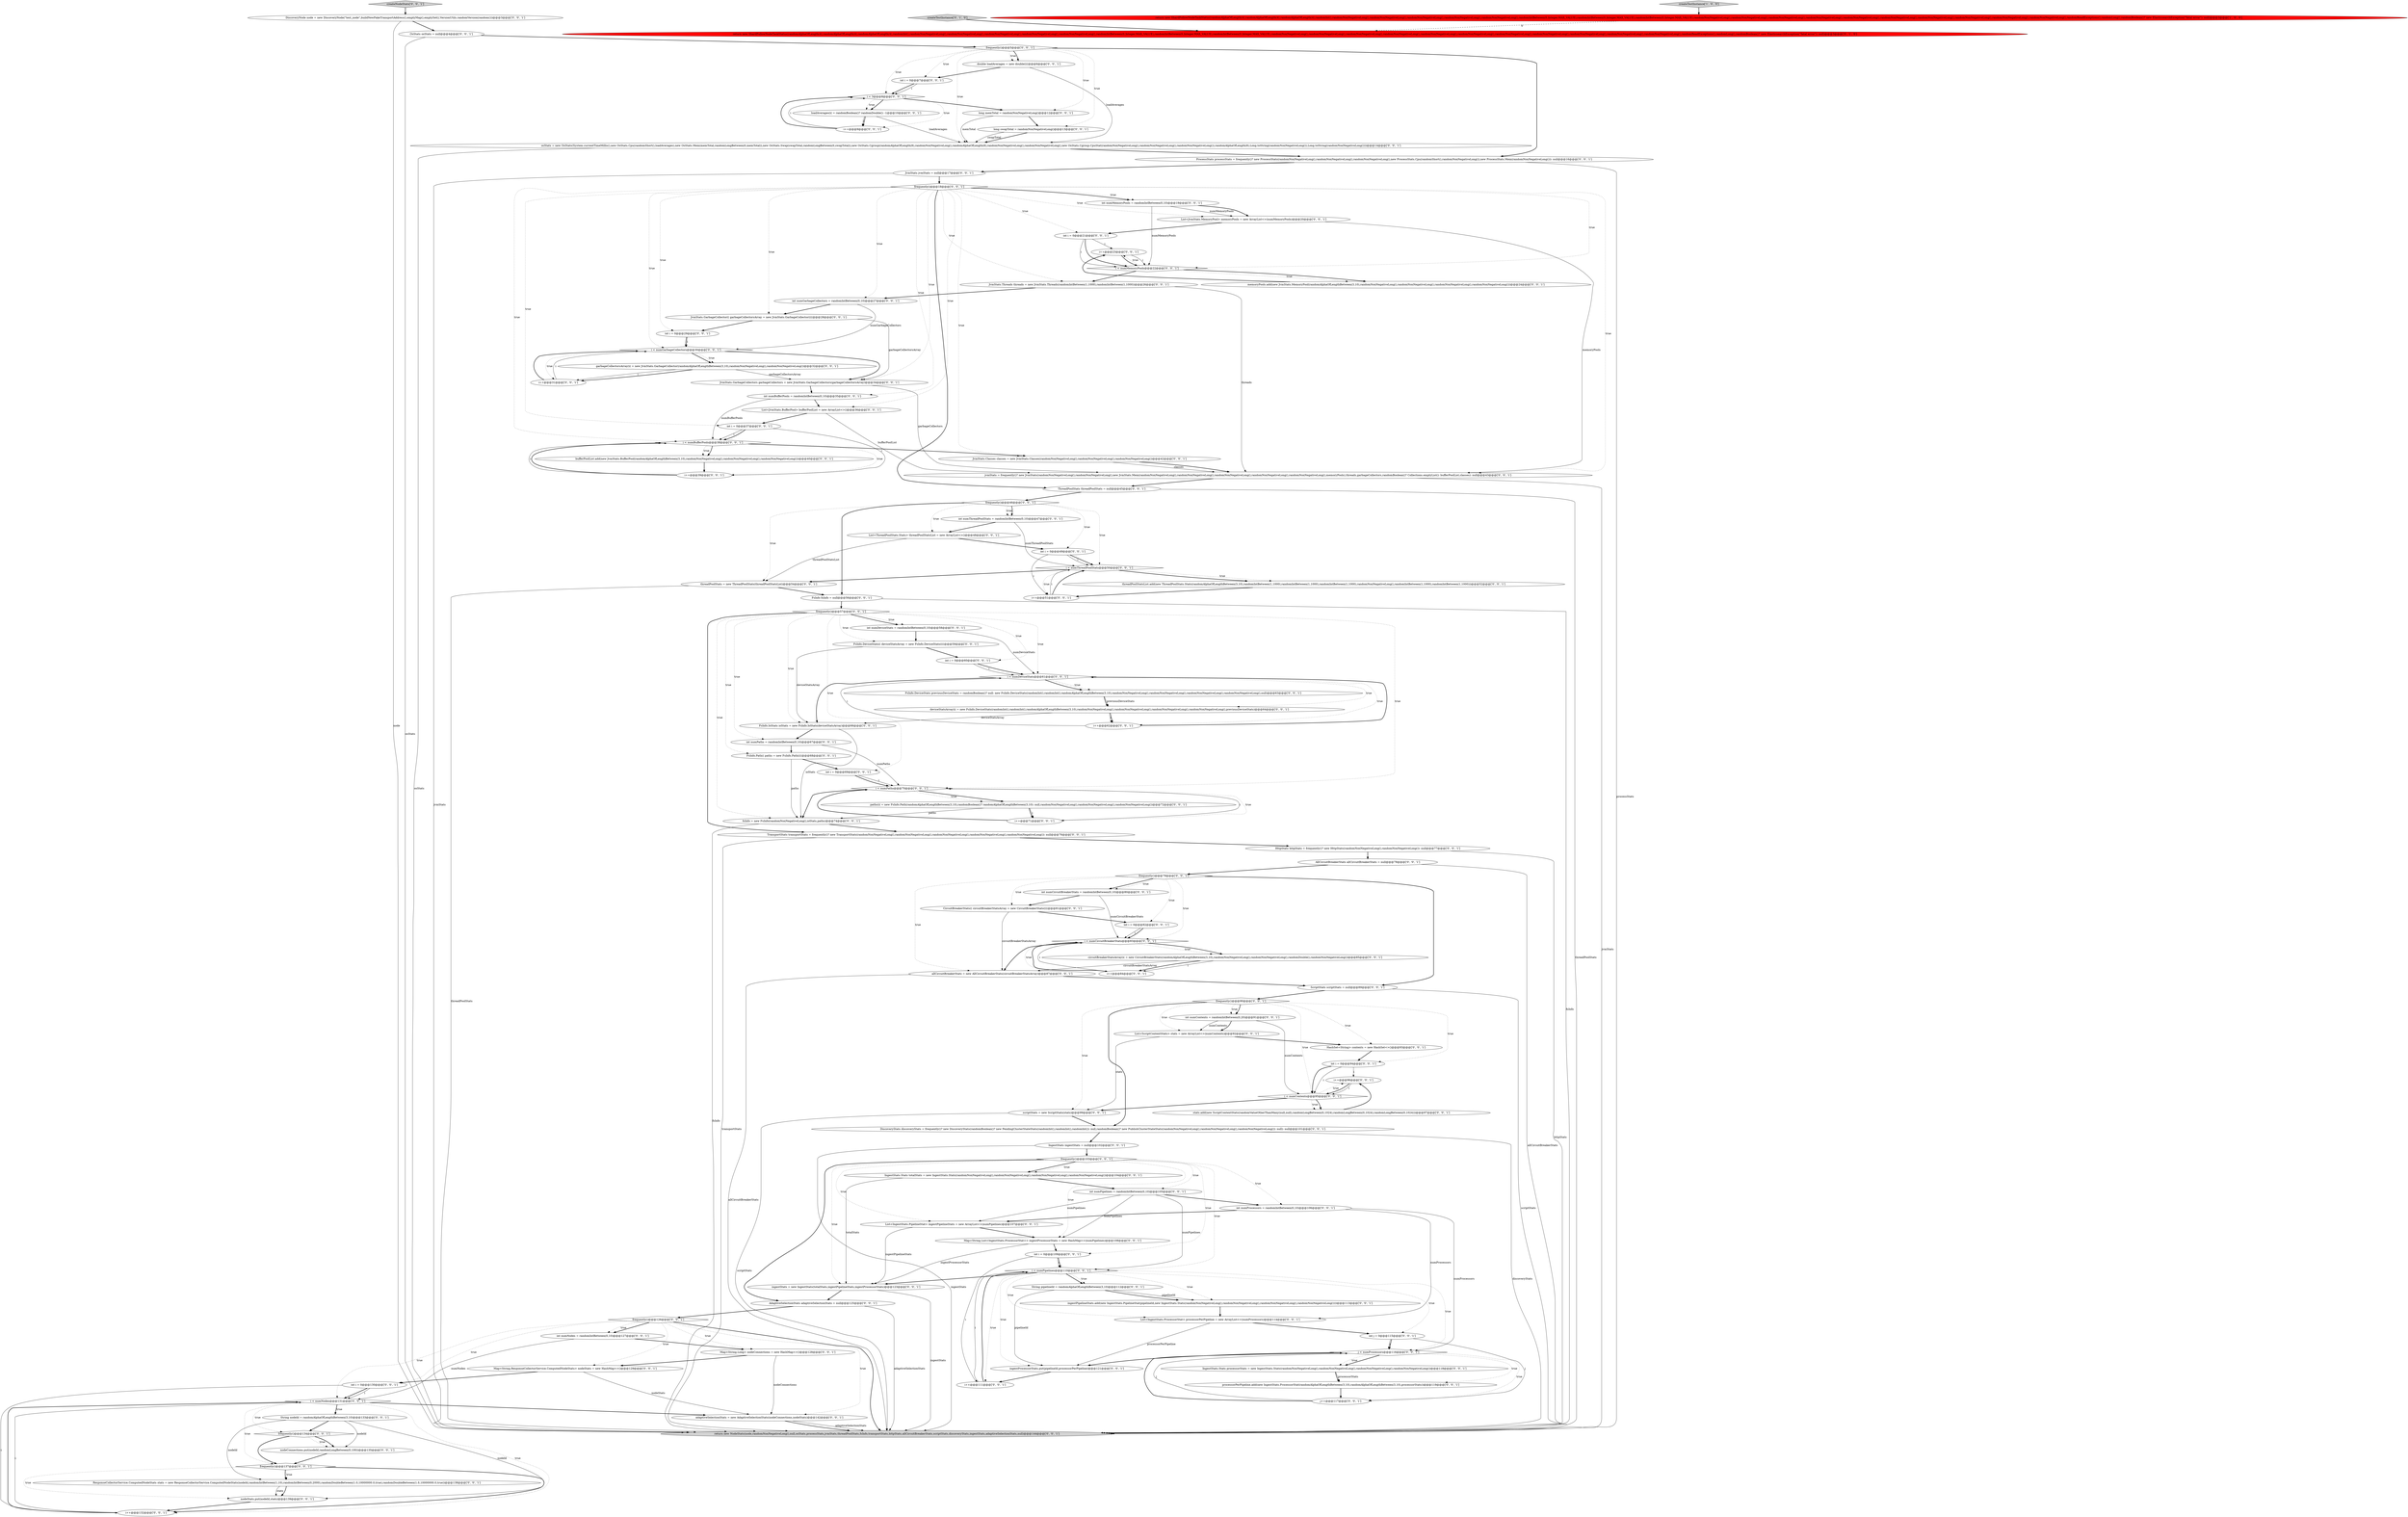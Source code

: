 digraph {
106 [style = filled, label = "jvmStats = frequently()? new JvmStats(randomNonNegativeLong(),randomNonNegativeLong(),new JvmStats.Mem(randomNonNegativeLong(),randomNonNegativeLong(),randomNonNegativeLong(),randomNonNegativeLong(),randomNonNegativeLong(),memoryPools),threads,garbageCollectors,randomBoolean()? Collections.emptyList(): bufferPoolList,classes): null@@@43@@@['0', '0', '1']", fillcolor = white, shape = ellipse image = "AAA0AAABBB3BBB"];
74 [style = filled, label = "j < numProcessors@@@116@@@['0', '0', '1']", fillcolor = white, shape = diamond image = "AAA0AAABBB3BBB"];
43 [style = filled, label = "frequently()@@@126@@@['0', '0', '1']", fillcolor = white, shape = diamond image = "AAA0AAABBB3BBB"];
72 [style = filled, label = "long swapTotal = randomNonNegativeLong()@@@13@@@['0', '0', '1']", fillcolor = white, shape = ellipse image = "AAA0AAABBB3BBB"];
49 [style = filled, label = "i < numNodes@@@131@@@['0', '0', '1']", fillcolor = white, shape = diamond image = "AAA0AAABBB3BBB"];
22 [style = filled, label = "loadAverages(i( = randomBoolean()? randomDouble(): -1@@@10@@@['0', '0', '1']", fillcolor = white, shape = ellipse image = "AAA0AAABBB3BBB"];
90 [style = filled, label = "deviceStatsArray(i( = new FsInfo.DeviceStats(randomInt(),randomInt(),randomAlphaOfLengthBetween(3,10),randomNonNegativeLong(),randomNonNegativeLong(),randomNonNegativeLong(),randomNonNegativeLong(),previousDeviceStats)@@@64@@@['0', '0', '1']", fillcolor = white, shape = ellipse image = "AAA0AAABBB3BBB"];
8 [style = filled, label = "frequently()@@@134@@@['0', '0', '1']", fillcolor = white, shape = diamond image = "AAA0AAABBB3BBB"];
63 [style = filled, label = "frequently()@@@46@@@['0', '0', '1']", fillcolor = white, shape = diamond image = "AAA0AAABBB3BBB"];
70 [style = filled, label = "stats.add(new ScriptContextStats(randomValueOtherThanMany(null,null),randomLongBetween(0,1024),randomLongBetween(0,1024),randomLongBetween(0,1024)))@@@97@@@['0', '0', '1']", fillcolor = white, shape = ellipse image = "AAA0AAABBB3BBB"];
99 [style = filled, label = "int i = 0@@@7@@@['0', '0', '1']", fillcolor = white, shape = ellipse image = "AAA0AAABBB3BBB"];
120 [style = filled, label = "ProcessStats processStats = frequently()? new ProcessStats(randomNonNegativeLong(),randomNonNegativeLong(),randomNonNegativeLong(),new ProcessStats.Cpu(randomShort(),randomNonNegativeLong()),new ProcessStats.Mem(randomNonNegativeLong())): null@@@16@@@['0', '0', '1']", fillcolor = white, shape = ellipse image = "AAA0AAABBB3BBB"];
115 [style = filled, label = "bufferPoolList.add(new JvmStats.BufferPool(randomAlphaOfLengthBetween(3,10),randomNonNegativeLong(),randomNonNegativeLong(),randomNonNegativeLong()))@@@40@@@['0', '0', '1']", fillcolor = white, shape = ellipse image = "AAA0AAABBB3BBB"];
37 [style = filled, label = "frequently()@@@57@@@['0', '0', '1']", fillcolor = white, shape = diamond image = "AAA0AAABBB3BBB"];
30 [style = filled, label = "i < numGarbageCollectors@@@30@@@['0', '0', '1']", fillcolor = white, shape = diamond image = "AAA0AAABBB3BBB"];
93 [style = filled, label = "ingestStats = new IngestStats(totalStats,ingestPipelineStats,ingestProcessorStats)@@@123@@@['0', '0', '1']", fillcolor = white, shape = ellipse image = "AAA0AAABBB3BBB"];
111 [style = filled, label = "i++@@@23@@@['0', '0', '1']", fillcolor = white, shape = ellipse image = "AAA0AAABBB3BBB"];
109 [style = filled, label = "FsInfo.Path(( paths = new FsInfo.Path((((@@@68@@@['0', '0', '1']", fillcolor = white, shape = ellipse image = "AAA0AAABBB3BBB"];
91 [style = filled, label = "int i = 0@@@94@@@['0', '0', '1']", fillcolor = white, shape = ellipse image = "AAA0AAABBB3BBB"];
19 [style = filled, label = "TransportStats transportStats = frequently()? new TransportStats(randomNonNegativeLong(),randomNonNegativeLong(),randomNonNegativeLong(),randomNonNegativeLong(),randomNonNegativeLong()): null@@@76@@@['0', '0', '1']", fillcolor = white, shape = ellipse image = "AAA0AAABBB3BBB"];
95 [style = filled, label = "JvmStats jvmStats = null@@@17@@@['0', '0', '1']", fillcolor = white, shape = ellipse image = "AAA0AAABBB3BBB"];
89 [style = filled, label = "createNodeStats['0', '0', '1']", fillcolor = lightgray, shape = diamond image = "AAA0AAABBB3BBB"];
51 [style = filled, label = "OsStats osStats = null@@@4@@@['0', '0', '1']", fillcolor = white, shape = ellipse image = "AAA0AAABBB3BBB"];
52 [style = filled, label = "Map<String,List<IngestStats.ProcessorStat>> ingestProcessorStats = new HashMap<>(numPipelines)@@@108@@@['0', '0', '1']", fillcolor = white, shape = ellipse image = "AAA0AAABBB3BBB"];
71 [style = filled, label = "return new NodeStats(node,randomNonNegativeLong(),null,osStats,processStats,jvmStats,threadPoolStats,fsInfo,transportStats,httpStats,allCircuitBreakerStats,scriptStats,discoveryStats,ingestStats,adaptiveSelectionStats,null)@@@144@@@['0', '0', '1']", fillcolor = lightgray, shape = ellipse image = "AAA0AAABBB3BBB"];
98 [style = filled, label = "i < numPipelines@@@110@@@['0', '0', '1']", fillcolor = white, shape = diamond image = "AAA0AAABBB3BBB"];
76 [style = filled, label = "frequently()@@@79@@@['0', '0', '1']", fillcolor = white, shape = diamond image = "AAA0AAABBB3BBB"];
58 [style = filled, label = "List<IngestStats.ProcessorStat> processorPerPipeline = new ArrayList<>(numProcessors)@@@114@@@['0', '0', '1']", fillcolor = white, shape = ellipse image = "AAA0AAABBB3BBB"];
57 [style = filled, label = "int numProcessors = randomIntBetween(0,10)@@@106@@@['0', '0', '1']", fillcolor = white, shape = ellipse image = "AAA0AAABBB3BBB"];
77 [style = filled, label = "int numNodes = randomIntBetween(0,10)@@@127@@@['0', '0', '1']", fillcolor = white, shape = ellipse image = "AAA0AAABBB3BBB"];
110 [style = filled, label = "int i = 0@@@60@@@['0', '0', '1']", fillcolor = white, shape = ellipse image = "AAA0AAABBB3BBB"];
82 [style = filled, label = "int i = 0@@@37@@@['0', '0', '1']", fillcolor = white, shape = ellipse image = "AAA0AAABBB3BBB"];
94 [style = filled, label = "ingestProcessorStats.put(pipelineId,processorPerPipeline)@@@121@@@['0', '0', '1']", fillcolor = white, shape = ellipse image = "AAA0AAABBB3BBB"];
75 [style = filled, label = "i++@@@9@@@['0', '0', '1']", fillcolor = white, shape = ellipse image = "AAA0AAABBB3BBB"];
116 [style = filled, label = "JvmStats.GarbageCollectors garbageCollectors = new JvmStats.GarbageCollectors(garbageCollectorsArray)@@@34@@@['0', '0', '1']", fillcolor = white, shape = ellipse image = "AAA0AAABBB3BBB"];
112 [style = filled, label = "ThreadPoolStats threadPoolStats = null@@@45@@@['0', '0', '1']", fillcolor = white, shape = ellipse image = "AAA0AAABBB3BBB"];
92 [style = filled, label = "List<ScriptContextStats> stats = new ArrayList<>(numContents)@@@92@@@['0', '0', '1']", fillcolor = white, shape = ellipse image = "AAA0AAABBB3BBB"];
11 [style = filled, label = "long memTotal = randomNonNegativeLong()@@@12@@@['0', '0', '1']", fillcolor = white, shape = ellipse image = "AAA0AAABBB3BBB"];
6 [style = filled, label = "FsInfo.IoStats ioStats = new FsInfo.IoStats(deviceStatsArray)@@@66@@@['0', '0', '1']", fillcolor = white, shape = ellipse image = "AAA0AAABBB3BBB"];
67 [style = filled, label = "j++@@@117@@@['0', '0', '1']", fillcolor = white, shape = ellipse image = "AAA0AAABBB3BBB"];
12 [style = filled, label = "int numThreadPoolStats = randomIntBetween(0,10)@@@47@@@['0', '0', '1']", fillcolor = white, shape = ellipse image = "AAA0AAABBB3BBB"];
73 [style = filled, label = "i < numThreadPoolStats@@@50@@@['0', '0', '1']", fillcolor = white, shape = diamond image = "AAA0AAABBB3BBB"];
117 [style = filled, label = "int i = 0@@@21@@@['0', '0', '1']", fillcolor = white, shape = ellipse image = "AAA0AAABBB3BBB"];
87 [style = filled, label = "frequently()@@@5@@@['0', '0', '1']", fillcolor = white, shape = diamond image = "AAA0AAABBB3BBB"];
3 [style = filled, label = "createTestInstance['0', '1', '0']", fillcolor = lightgray, shape = diamond image = "AAA0AAABBB2BBB"];
118 [style = filled, label = "i < numCircuitBreakerStats@@@83@@@['0', '0', '1']", fillcolor = white, shape = diamond image = "AAA0AAABBB3BBB"];
10 [style = filled, label = "frequently()@@@137@@@['0', '0', '1']", fillcolor = white, shape = diamond image = "AAA0AAABBB3BBB"];
29 [style = filled, label = "i++@@@96@@@['0', '0', '1']", fillcolor = white, shape = ellipse image = "AAA0AAABBB3BBB"];
16 [style = filled, label = "i++@@@51@@@['0', '0', '1']", fillcolor = white, shape = ellipse image = "AAA0AAABBB3BBB"];
5 [style = filled, label = "i < 3@@@8@@@['0', '0', '1']", fillcolor = white, shape = diamond image = "AAA0AAABBB3BBB"];
38 [style = filled, label = "i++@@@111@@@['0', '0', '1']", fillcolor = white, shape = ellipse image = "AAA0AAABBB3BBB"];
15 [style = filled, label = "i++@@@62@@@['0', '0', '1']", fillcolor = white, shape = ellipse image = "AAA0AAABBB3BBB"];
113 [style = filled, label = "i++@@@71@@@['0', '0', '1']", fillcolor = white, shape = ellipse image = "AAA0AAABBB3BBB"];
9 [style = filled, label = "int numMemoryPools = randomIntBetween(0,10)@@@19@@@['0', '0', '1']", fillcolor = white, shape = ellipse image = "AAA0AAABBB3BBB"];
7 [style = filled, label = "JvmStats.Classes classes = new JvmStats.Classes(randomNonNegativeLong(),randomNonNegativeLong(),randomNonNegativeLong())@@@42@@@['0', '0', '1']", fillcolor = white, shape = ellipse image = "AAA0AAABBB3BBB"];
26 [style = filled, label = "int i = 0@@@69@@@['0', '0', '1']", fillcolor = white, shape = ellipse image = "AAA0AAABBB3BBB"];
4 [style = filled, label = "int i = 0@@@82@@@['0', '0', '1']", fillcolor = white, shape = ellipse image = "AAA0AAABBB3BBB"];
48 [style = filled, label = "String pipelineId = randomAlphaOfLengthBetween(3,10)@@@112@@@['0', '0', '1']", fillcolor = white, shape = ellipse image = "AAA0AAABBB3BBB"];
55 [style = filled, label = "adaptiveSelectionStats = new AdaptiveSelectionStats(nodeConnections,nodeStats)@@@142@@@['0', '0', '1']", fillcolor = white, shape = ellipse image = "AAA0AAABBB3BBB"];
20 [style = filled, label = "garbageCollectorsArray(i( = new JvmStats.GarbageCollector(randomAlphaOfLengthBetween(3,10),randomNonNegativeLong(),randomNonNegativeLong())@@@32@@@['0', '0', '1']", fillcolor = white, shape = ellipse image = "AAA0AAABBB3BBB"];
104 [style = filled, label = "String nodeId = randomAlphaOfLengthBetween(3,10)@@@133@@@['0', '0', '1']", fillcolor = white, shape = ellipse image = "AAA0AAABBB3BBB"];
27 [style = filled, label = "IngestStats.Stats processorStats = new IngestStats.Stats(randomNonNegativeLong(),randomNonNegativeLong(),randomNonNegativeLong(),randomNonNegativeLong())@@@118@@@['0', '0', '1']", fillcolor = white, shape = ellipse image = "AAA0AAABBB3BBB"];
53 [style = filled, label = "i < numBufferPools@@@38@@@['0', '0', '1']", fillcolor = white, shape = diamond image = "AAA0AAABBB3BBB"];
23 [style = filled, label = "IngestStats ingestStats = null@@@102@@@['0', '0', '1']", fillcolor = white, shape = ellipse image = "AAA0AAABBB3BBB"];
13 [style = filled, label = "DiscoveryNode node = new DiscoveryNode(\"test_node\",buildNewFakeTransportAddress(),emptyMap(),emptySet(),VersionUtils.randomVersion(random()))@@@3@@@['0', '0', '1']", fillcolor = white, shape = ellipse image = "AAA0AAABBB3BBB"];
28 [style = filled, label = "int numBufferPools = randomIntBetween(0,10)@@@35@@@['0', '0', '1']", fillcolor = white, shape = ellipse image = "AAA0AAABBB3BBB"];
56 [style = filled, label = "int numPipelines = randomIntBetween(0,10)@@@105@@@['0', '0', '1']", fillcolor = white, shape = ellipse image = "AAA0AAABBB3BBB"];
39 [style = filled, label = "frequently()@@@90@@@['0', '0', '1']", fillcolor = white, shape = diamond image = "AAA0AAABBB3BBB"];
78 [style = filled, label = "int i = 0@@@49@@@['0', '0', '1']", fillcolor = white, shape = ellipse image = "AAA0AAABBB3BBB"];
54 [style = filled, label = "AllCircuitBreakerStats allCircuitBreakerStats = null@@@78@@@['0', '0', '1']", fillcolor = white, shape = ellipse image = "AAA0AAABBB3BBB"];
61 [style = filled, label = "fsInfo = new FsInfo(randomNonNegativeLong(),ioStats,paths)@@@74@@@['0', '0', '1']", fillcolor = white, shape = ellipse image = "AAA0AAABBB3BBB"];
62 [style = filled, label = "List<IngestStats.PipelineStat> ingestPipelineStats = new ArrayList<>(numPipelines)@@@107@@@['0', '0', '1']", fillcolor = white, shape = ellipse image = "AAA0AAABBB3BBB"];
35 [style = filled, label = "i < numMemoryPools@@@22@@@['0', '0', '1']", fillcolor = white, shape = diamond image = "AAA0AAABBB3BBB"];
107 [style = filled, label = "scriptStats = new ScriptStats(stats)@@@99@@@['0', '0', '1']", fillcolor = white, shape = ellipse image = "AAA0AAABBB3BBB"];
34 [style = filled, label = "HttpStats httpStats = frequently()? new HttpStats(randomNonNegativeLong(),randomNonNegativeLong()): null@@@77@@@['0', '0', '1']", fillcolor = white, shape = ellipse image = "AAA0AAABBB3BBB"];
50 [style = filled, label = "i < numDeviceStats@@@61@@@['0', '0', '1']", fillcolor = white, shape = diamond image = "AAA0AAABBB3BBB"];
100 [style = filled, label = "FsInfo.DeviceStats previousDeviceStats = randomBoolean()? null: new FsInfo.DeviceStats(randomInt(),randomInt(),randomAlphaOfLengthBetween(3,10),randomNonNegativeLong(),randomNonNegativeLong(),randomNonNegativeLong(),randomNonNegativeLong(),null)@@@63@@@['0', '0', '1']", fillcolor = white, shape = ellipse image = "AAA0AAABBB3BBB"];
85 [style = filled, label = "DiscoveryStats discoveryStats = frequently()? new DiscoveryStats(randomBoolean()? new PendingClusterStateStats(randomInt(),randomInt(),randomInt()): null,randomBoolean()? new PublishClusterStateStats(randomNonNegativeLong(),randomNonNegativeLong(),randomNonNegativeLong()): null): null@@@101@@@['0', '0', '1']", fillcolor = white, shape = ellipse image = "AAA0AAABBB3BBB"];
25 [style = filled, label = "int numGarbageCollectors = randomIntBetween(0,10)@@@27@@@['0', '0', '1']", fillcolor = white, shape = ellipse image = "AAA0AAABBB3BBB"];
36 [style = filled, label = "Map<String,Long> nodeConnections = new HashMap<>()@@@128@@@['0', '0', '1']", fillcolor = white, shape = ellipse image = "AAA0AAABBB3BBB"];
41 [style = filled, label = "List<JvmStats.MemoryPool> memoryPools = new ArrayList<>(numMemoryPools)@@@20@@@['0', '0', '1']", fillcolor = white, shape = ellipse image = "AAA0AAABBB3BBB"];
81 [style = filled, label = "ResponseCollectorService.ComputedNodeStats stats = new ResponseCollectorService.ComputedNodeStats(nodeId,randomIntBetween(1,10),randomIntBetween(0,2000),randomDoubleBetween(1.0,10000000.0,true),randomDoubleBetween(1.0,10000000.0,true))@@@138@@@['0', '0', '1']", fillcolor = white, shape = ellipse image = "AAA0AAABBB3BBB"];
83 [style = filled, label = "int numContents = randomIntBetween(0,20)@@@91@@@['0', '0', '1']", fillcolor = white, shape = ellipse image = "AAA0AAABBB3BBB"];
101 [style = filled, label = "JvmStats.Threads threads = new JvmStats.Threads(randomIntBetween(1,1000),randomIntBetween(1,1000))@@@26@@@['0', '0', '1']", fillcolor = white, shape = ellipse image = "AAA0AAABBB3BBB"];
86 [style = filled, label = "i < numPaths@@@70@@@['0', '0', '1']", fillcolor = white, shape = diamond image = "AAA0AAABBB3BBB"];
103 [style = filled, label = "paths(i( = new FsInfo.Path(randomAlphaOfLengthBetween(3,10),randomBoolean()? randomAlphaOfLengthBetween(3,10): null,randomNonNegativeLong(),randomNonNegativeLong(),randomNonNegativeLong())@@@72@@@['0', '0', '1']", fillcolor = white, shape = ellipse image = "AAA0AAABBB3BBB"];
31 [style = filled, label = "nodeConnections.put(nodeId,randomLongBetween(0,100))@@@135@@@['0', '0', '1']", fillcolor = white, shape = ellipse image = "AAA0AAABBB3BBB"];
121 [style = filled, label = "threadPoolStats = new ThreadPoolStats(threadPoolStatsList)@@@54@@@['0', '0', '1']", fillcolor = white, shape = ellipse image = "AAA0AAABBB3BBB"];
65 [style = filled, label = "int numDeviceStats = randomIntBetween(0,10)@@@58@@@['0', '0', '1']", fillcolor = white, shape = ellipse image = "AAA0AAABBB3BBB"];
2 [style = filled, label = "return new ShardFollowNodeTaskStatus(randomAlphaOfLength(4),randomAlphaOfLength(4),randomAlphaOfLength(4),randomInt(),randomNonNegativeLong(),randomNonNegativeLong(),randomNonNegativeLong(),randomNonNegativeLong(),randomNonNegativeLong(),randomIntBetween(0,Integer.MAX_VALUE),randomIntBetween(0,Integer.MAX_VALUE),randomIntBetween(0,Integer.MAX_VALUE),randomNonNegativeLong(),randomNonNegativeLong(),randomNonNegativeLong(),randomNonNegativeLong(),randomNonNegativeLong(),randomNonNegativeLong(),randomNonNegativeLong(),randomNonNegativeLong(),randomNonNegativeLong(),randomNonNegativeLong(),randomNonNegativeLong(),randomReadExceptions(),randomLong(),randomBoolean()? new ElasticsearchException(\"fatal error\"): null)@@@3@@@['0', '1', '0']", fillcolor = red, shape = ellipse image = "AAA1AAABBB2BBB"];
14 [style = filled, label = "threadPoolStatsList.add(new ThreadPoolStats.Stats(randomAlphaOfLengthBetween(3,10),randomIntBetween(1,1000),randomIntBetween(1,1000),randomIntBetween(1,1000),randomNonNegativeLong(),randomIntBetween(1,1000),randomIntBetween(1,1000)))@@@52@@@['0', '0', '1']", fillcolor = white, shape = ellipse image = "AAA0AAABBB3BBB"];
69 [style = filled, label = "Map<String,ResponseCollectorService.ComputedNodeStats> nodeStats = new HashMap<>()@@@129@@@['0', '0', '1']", fillcolor = white, shape = ellipse image = "AAA0AAABBB3BBB"];
124 [style = filled, label = "nodeStats.put(nodeId,stats)@@@139@@@['0', '0', '1']", fillcolor = white, shape = ellipse image = "AAA0AAABBB3BBB"];
102 [style = filled, label = "int i = 0@@@29@@@['0', '0', '1']", fillcolor = white, shape = ellipse image = "AAA0AAABBB3BBB"];
42 [style = filled, label = "ingestPipelineStats.add(new IngestStats.PipelineStat(pipelineId,new IngestStats.Stats(randomNonNegativeLong(),randomNonNegativeLong(),randomNonNegativeLong(),randomNonNegativeLong())))@@@113@@@['0', '0', '1']", fillcolor = white, shape = ellipse image = "AAA0AAABBB3BBB"];
32 [style = filled, label = "AdaptiveSelectionStats adaptiveSelectionStats = null@@@125@@@['0', '0', '1']", fillcolor = white, shape = ellipse image = "AAA0AAABBB3BBB"];
0 [style = filled, label = "createTestInstance['1', '0', '0']", fillcolor = lightgray, shape = diamond image = "AAA0AAABBB1BBB"];
108 [style = filled, label = "HashSet<String> contexts = new HashSet<>()@@@93@@@['0', '0', '1']", fillcolor = white, shape = ellipse image = "AAA0AAABBB3BBB"];
1 [style = filled, label = "return new ShardFollowNodeTaskStatus(randomAlphaOfLength(4),randomAlphaOfLength(4),randomAlphaOfLength(4),randomInt(),randomNonNegativeLong(),randomNonNegativeLong(),randomNonNegativeLong(),randomNonNegativeLong(),randomNonNegativeLong(),randomIntBetween(0,Integer.MAX_VALUE),randomIntBetween(0,Integer.MAX_VALUE),randomIntBetween(0,Integer.MAX_VALUE),randomNonNegativeLong(),randomNonNegativeLong(),randomNonNegativeLong(),randomNonNegativeLong(),randomNonNegativeLong(),randomNonNegativeLong(),randomNonNegativeLong(),randomNonNegativeLong(),randomNonNegativeLong(),randomNonNegativeLong(),randomReadExceptions(),randomLong(),randomBoolean()? new ElasticsearchException(\"fatal error\"): null)@@@3@@@['1', '0', '0']", fillcolor = red, shape = ellipse image = "AAA1AAABBB1BBB"];
114 [style = filled, label = "int numCircuitBreakerStats = randomIntBetween(0,10)@@@80@@@['0', '0', '1']", fillcolor = white, shape = ellipse image = "AAA0AAABBB3BBB"];
88 [style = filled, label = "List<ThreadPoolStats.Stats> threadPoolStatsList = new ArrayList<>()@@@48@@@['0', '0', '1']", fillcolor = white, shape = ellipse image = "AAA0AAABBB3BBB"];
40 [style = filled, label = "JvmStats.GarbageCollector(( garbageCollectorsArray = new JvmStats.GarbageCollector((((@@@28@@@['0', '0', '1']", fillcolor = white, shape = ellipse image = "AAA0AAABBB3BBB"];
24 [style = filled, label = "int i = 0@@@109@@@['0', '0', '1']", fillcolor = white, shape = ellipse image = "AAA0AAABBB3BBB"];
47 [style = filled, label = "double loadAverages = new double((((@@@6@@@['0', '0', '1']", fillcolor = white, shape = ellipse image = "AAA0AAABBB3BBB"];
33 [style = filled, label = "i++@@@84@@@['0', '0', '1']", fillcolor = white, shape = ellipse image = "AAA0AAABBB3BBB"];
84 [style = filled, label = "ScriptStats scriptStats = null@@@89@@@['0', '0', '1']", fillcolor = white, shape = ellipse image = "AAA0AAABBB3BBB"];
44 [style = filled, label = "frequently()@@@18@@@['0', '0', '1']", fillcolor = white, shape = diamond image = "AAA0AAABBB3BBB"];
97 [style = filled, label = "FsInfo fsInfo = null@@@56@@@['0', '0', '1']", fillcolor = white, shape = ellipse image = "AAA0AAABBB3BBB"];
64 [style = filled, label = "i++@@@31@@@['0', '0', '1']", fillcolor = white, shape = ellipse image = "AAA0AAABBB3BBB"];
105 [style = filled, label = "osStats = new OsStats(System.currentTimeMillis(),new OsStats.Cpu(randomShort(),loadAverages),new OsStats.Mem(memTotal,randomLongBetween(0,memTotal)),new OsStats.Swap(swapTotal,randomLongBetween(0,swapTotal)),new OsStats.Cgroup(randomAlphaOfLength(8),randomNonNegativeLong(),randomAlphaOfLength(8),randomNonNegativeLong(),randomNonNegativeLong(),new OsStats.Cgroup.CpuStat(randomNonNegativeLong(),randomNonNegativeLong(),randomNonNegativeLong()),randomAlphaOfLength(8),Long.toString(randomNonNegativeLong()),Long.toString(randomNonNegativeLong())))@@@14@@@['0', '0', '1']", fillcolor = white, shape = ellipse image = "AAA0AAABBB3BBB"];
17 [style = filled, label = "CircuitBreakerStats(( circuitBreakerStatsArray = new CircuitBreakerStats((((@@@81@@@['0', '0', '1']", fillcolor = white, shape = ellipse image = "AAA0AAABBB3BBB"];
45 [style = filled, label = "List<JvmStats.BufferPool> bufferPoolList = new ArrayList<>()@@@36@@@['0', '0', '1']", fillcolor = white, shape = ellipse image = "AAA0AAABBB3BBB"];
123 [style = filled, label = "memoryPools.add(new JvmStats.MemoryPool(randomAlphaOfLengthBetween(3,10),randomNonNegativeLong(),randomNonNegativeLong(),randomNonNegativeLong(),randomNonNegativeLong()))@@@24@@@['0', '0', '1']", fillcolor = white, shape = ellipse image = "AAA0AAABBB3BBB"];
119 [style = filled, label = "i < numContents@@@95@@@['0', '0', '1']", fillcolor = white, shape = diamond image = "AAA0AAABBB3BBB"];
21 [style = filled, label = "int j = 0@@@115@@@['0', '0', '1']", fillcolor = white, shape = ellipse image = "AAA0AAABBB3BBB"];
80 [style = filled, label = "IngestStats.Stats totalStats = new IngestStats.Stats(randomNonNegativeLong(),randomNonNegativeLong(),randomNonNegativeLong(),randomNonNegativeLong())@@@104@@@['0', '0', '1']", fillcolor = white, shape = ellipse image = "AAA0AAABBB3BBB"];
46 [style = filled, label = "int i = 0@@@130@@@['0', '0', '1']", fillcolor = white, shape = ellipse image = "AAA0AAABBB3BBB"];
122 [style = filled, label = "FsInfo.DeviceStats(( deviceStatsArray = new FsInfo.DeviceStats((((@@@59@@@['0', '0', '1']", fillcolor = white, shape = ellipse image = "AAA0AAABBB3BBB"];
68 [style = filled, label = "processorPerPipeline.add(new IngestStats.ProcessorStat(randomAlphaOfLengthBetween(3,10),randomAlphaOfLengthBetween(3,10),processorStats))@@@119@@@['0', '0', '1']", fillcolor = white, shape = ellipse image = "AAA0AAABBB3BBB"];
59 [style = filled, label = "allCircuitBreakerStats = new AllCircuitBreakerStats(circuitBreakerStatsArray)@@@87@@@['0', '0', '1']", fillcolor = white, shape = ellipse image = "AAA0AAABBB3BBB"];
79 [style = filled, label = "circuitBreakerStatsArray(i( = new CircuitBreakerStats(randomAlphaOfLengthBetween(3,10),randomNonNegativeLong(),randomNonNegativeLong(),randomDouble(),randomNonNegativeLong())@@@85@@@['0', '0', '1']", fillcolor = white, shape = ellipse image = "AAA0AAABBB3BBB"];
18 [style = filled, label = "i++@@@39@@@['0', '0', '1']", fillcolor = white, shape = ellipse image = "AAA0AAABBB3BBB"];
66 [style = filled, label = "i++@@@132@@@['0', '0', '1']", fillcolor = white, shape = ellipse image = "AAA0AAABBB3BBB"];
96 [style = filled, label = "int numPaths = randomIntBetween(0,10)@@@67@@@['0', '0', '1']", fillcolor = white, shape = ellipse image = "AAA0AAABBB3BBB"];
60 [style = filled, label = "frequently()@@@103@@@['0', '0', '1']", fillcolor = white, shape = diamond image = "AAA0AAABBB3BBB"];
87->105 [style = dotted, label="true"];
10->66 [style = bold, label=""];
70->29 [style = bold, label=""];
92->107 [style = solid, label="stats"];
119->70 [style = bold, label=""];
60->32 [style = bold, label=""];
121->71 [style = solid, label="threadPoolStats"];
12->88 [style = bold, label=""];
45->82 [style = bold, label=""];
49->55 [style = bold, label=""];
52->24 [style = bold, label=""];
63->88 [style = dotted, label="true"];
97->71 [style = solid, label="fsInfo"];
37->50 [style = dotted, label="true"];
112->71 [style = solid, label="threadPoolStats"];
41->106 [style = solid, label="memoryPools"];
87->47 [style = dotted, label="true"];
25->40 [style = bold, label=""];
44->101 [style = dotted, label="true"];
106->71 [style = solid, label="jvmStats"];
77->36 [style = bold, label=""];
15->50 [style = bold, label=""];
117->111 [style = solid, label="i"];
122->110 [style = bold, label=""];
34->54 [style = bold, label=""];
112->63 [style = bold, label=""];
44->106 [style = dotted, label="true"];
63->12 [style = dotted, label="true"];
60->52 [style = dotted, label="true"];
87->11 [style = dotted, label="true"];
44->82 [style = dotted, label="true"];
80->56 [style = bold, label=""];
76->4 [style = dotted, label="true"];
78->73 [style = bold, label=""];
9->41 [style = solid, label="numMemoryPools"];
103->113 [style = solid, label="i"];
121->97 [style = bold, label=""];
93->71 [style = solid, label="ingestStats"];
82->53 [style = solid, label="i"];
4->118 [style = bold, label=""];
60->56 [style = dotted, label="true"];
49->66 [style = dotted, label="true"];
99->5 [style = solid, label="i"];
44->53 [style = dotted, label="true"];
49->104 [style = bold, label=""];
43->77 [style = bold, label=""];
41->117 [style = bold, label=""];
80->93 [style = solid, label="totalStats"];
37->65 [style = bold, label=""];
37->61 [style = dotted, label="true"];
40->102 [style = bold, label=""];
37->6 [style = dotted, label="true"];
63->78 [style = dotted, label="true"];
74->94 [style = bold, label=""];
0->1 [style = bold, label=""];
40->116 [style = solid, label="garbageCollectorsArray"];
38->98 [style = solid, label="i"];
87->99 [style = dotted, label="true"];
17->4 [style = bold, label=""];
98->48 [style = bold, label=""];
52->93 [style = solid, label="ingestProcessorStats"];
86->61 [style = bold, label=""];
11->72 [style = bold, label=""];
94->38 [style = bold, label=""];
122->6 [style = solid, label="deviceStatsArray"];
62->52 [style = bold, label=""];
87->72 [style = dotted, label="true"];
32->71 [style = solid, label="adaptiveSelectionStats"];
18->53 [style = bold, label=""];
39->107 [style = dotted, label="true"];
32->43 [style = bold, label=""];
57->74 [style = solid, label="numProcessors"];
63->73 [style = dotted, label="true"];
6->96 [style = bold, label=""];
115->18 [style = bold, label=""];
87->120 [style = bold, label=""];
29->119 [style = bold, label=""];
64->30 [style = solid, label="i"];
58->21 [style = bold, label=""];
106->112 [style = bold, label=""];
60->80 [style = bold, label=""];
74->27 [style = bold, label=""];
84->71 [style = solid, label="scriptStats"];
37->109 [style = dotted, label="true"];
86->103 [style = bold, label=""];
69->46 [style = bold, label=""];
57->62 [style = bold, label=""];
73->121 [style = bold, label=""];
61->19 [style = bold, label=""];
105->120 [style = bold, label=""];
99->5 [style = bold, label=""];
27->68 [style = bold, label=""];
21->67 [style = solid, label="j"];
119->70 [style = dotted, label="true"];
84->39 [style = bold, label=""];
44->40 [style = dotted, label="true"];
82->53 [style = bold, label=""];
24->98 [style = bold, label=""];
119->107 [style = bold, label=""];
77->49 [style = solid, label="numNodes"];
69->55 [style = solid, label="nodeStats"];
97->37 [style = bold, label=""];
110->50 [style = bold, label=""];
113->86 [style = bold, label=""];
72->105 [style = bold, label=""];
17->59 [style = solid, label="circuitBreakerStatsArray"];
107->71 [style = solid, label="scriptStats"];
110->50 [style = solid, label="i"];
98->94 [style = dotted, label="true"];
76->84 [style = bold, label=""];
56->57 [style = bold, label=""];
65->122 [style = bold, label=""];
104->81 [style = solid, label="nodeId"];
44->28 [style = dotted, label="true"];
103->113 [style = bold, label=""];
44->35 [style = dotted, label="true"];
53->115 [style = bold, label=""];
75->5 [style = bold, label=""];
28->53 [style = solid, label="numBufferPools"];
5->11 [style = bold, label=""];
33->118 [style = bold, label=""];
101->106 [style = solid, label="threads"];
27->68 [style = solid, label="processorStats"];
92->108 [style = bold, label=""];
5->22 [style = bold, label=""];
66->49 [style = bold, label=""];
5->75 [style = dotted, label="true"];
49->8 [style = dotted, label="true"];
49->104 [style = dotted, label="true"];
16->73 [style = solid, label="i"];
111->35 [style = solid, label="i"];
60->57 [style = dotted, label="true"];
91->119 [style = bold, label=""];
26->86 [style = solid, label="i"];
15->50 [style = solid, label="i"];
108->91 [style = bold, label=""];
85->71 [style = solid, label="discoveryStats"];
56->62 [style = solid, label="numPipelines"];
35->101 [style = bold, label=""];
111->35 [style = bold, label=""];
76->59 [style = dotted, label="true"];
20->64 [style = bold, label=""];
93->32 [style = bold, label=""];
90->15 [style = solid, label="i"];
102->30 [style = solid, label="i"];
62->93 [style = solid, label="ingestPipelineStats"];
64->30 [style = bold, label=""];
10->81 [style = bold, label=""];
43->36 [style = dotted, label="true"];
44->9 [style = bold, label=""];
37->96 [style = dotted, label="true"];
46->66 [style = solid, label="i"];
81->124 [style = bold, label=""];
50->6 [style = bold, label=""];
89->13 [style = bold, label=""];
98->42 [style = dotted, label="true"];
67->74 [style = bold, label=""];
104->124 [style = solid, label="nodeId"];
44->112 [style = bold, label=""];
44->117 [style = dotted, label="true"];
53->18 [style = dotted, label="true"];
33->118 [style = solid, label="i"];
35->123 [style = dotted, label="true"];
79->59 [style = solid, label="circuitBreakerStatsArray"];
9->41 [style = bold, label=""];
91->119 [style = solid, label="i"];
37->122 [style = dotted, label="true"];
98->74 [style = dotted, label="true"];
21->74 [style = solid, label="j"];
78->16 [style = solid, label="i"];
50->100 [style = dotted, label="true"];
120->95 [style = bold, label=""];
37->19 [style = bold, label=""];
43->77 [style = dotted, label="true"];
10->124 [style = dotted, label="true"];
44->41 [style = dotted, label="true"];
88->121 [style = solid, label="threadPoolStatsList"];
74->27 [style = dotted, label="true"];
30->20 [style = bold, label=""];
39->91 [style = dotted, label="true"];
18->53 [style = solid, label="i"];
73->16 [style = dotted, label="true"];
83->119 [style = solid, label="numContents"];
59->71 [style = solid, label="allCircuitBreakerStats"];
29->119 [style = solid, label="i"];
13->51 [style = bold, label=""];
43->55 [style = dotted, label="true"];
118->59 [style = bold, label=""];
44->30 [style = dotted, label="true"];
98->21 [style = dotted, label="true"];
118->33 [style = dotted, label="true"];
26->86 [style = bold, label=""];
8->31 [style = dotted, label="true"];
44->9 [style = dotted, label="true"];
28->45 [style = bold, label=""];
14->16 [style = bold, label=""];
86->103 [style = dotted, label="true"];
63->121 [style = dotted, label="true"];
60->62 [style = dotted, label="true"];
56->52 [style = solid, label="numPipelines"];
65->50 [style = solid, label="numDeviceStats"];
24->38 [style = solid, label="i"];
107->85 [style = bold, label=""];
119->29 [style = dotted, label="true"];
50->100 [style = bold, label=""];
114->17 [style = bold, label=""];
103->61 [style = solid, label="paths"];
39->85 [style = bold, label=""];
66->49 [style = solid, label="i"];
7->106 [style = solid, label="classes"];
83->92 [style = solid, label="numContents"];
43->49 [style = dotted, label="true"];
22->75 [style = solid, label="i"];
96->86 [style = solid, label="numPaths"];
44->45 [style = dotted, label="true"];
9->35 [style = solid, label="numMemoryPools"];
60->93 [style = dotted, label="true"];
44->102 [style = dotted, label="true"];
25->30 [style = solid, label="numGarbageCollectors"];
20->64 [style = solid, label="i"];
104->8 [style = bold, label=""];
48->42 [style = solid, label="pipelineId"];
39->83 [style = bold, label=""];
22->105 [style = solid, label="loadAverages"];
42->58 [style = bold, label=""];
7->106 [style = bold, label=""];
78->73 [style = solid, label="i"];
30->20 [style = dotted, label="true"];
37->26 [style = dotted, label="true"];
31->10 [style = bold, label=""];
113->86 [style = solid, label="i"];
91->29 [style = solid, label="i"];
4->118 [style = solid, label="i"];
109->61 [style = solid, label="paths"];
54->71 [style = solid, label="allCircuitBreakerStats"];
36->55 [style = solid, label="nodeConnections"];
116->28 [style = bold, label=""];
116->106 [style = solid, label="garbageCollectors"];
76->118 [style = dotted, label="true"];
50->90 [style = dotted, label="true"];
74->67 [style = dotted, label="true"];
43->71 [style = bold, label=""];
118->79 [style = dotted, label="true"];
100->90 [style = solid, label="previousDeviceStats"];
55->71 [style = solid, label="adaptiveSelectionStats"];
61->71 [style = solid, label="fsInfo"];
46->49 [style = bold, label=""];
81->124 [style = solid, label="stats"];
74->68 [style = dotted, label="true"];
47->105 [style = solid, label="loadAverages"];
123->111 [style = bold, label=""];
37->65 [style = dotted, label="true"];
73->14 [style = dotted, label="true"];
82->18 [style = solid, label="i"];
20->116 [style = solid, label="garbageCollectorsArray"];
104->31 [style = solid, label="nodeId"];
10->81 [style = dotted, label="true"];
105->71 [style = solid, label="osStats"];
90->15 [style = bold, label=""];
12->73 [style = solid, label="numThreadPoolStats"];
35->111 [style = dotted, label="true"];
44->116 [style = dotted, label="true"];
117->35 [style = solid, label="i"];
1->2 [style = dashed, label="0"];
35->123 [style = bold, label=""];
39->108 [style = dotted, label="true"];
51->87 [style = bold, label=""];
46->49 [style = solid, label="i"];
109->26 [style = bold, label=""];
60->24 [style = dotted, label="true"];
8->10 [style = bold, label=""];
95->44 [style = bold, label=""];
83->92 [style = bold, label=""];
21->74 [style = bold, label=""];
30->116 [style = bold, label=""];
37->86 [style = dotted, label="true"];
118->79 [style = bold, label=""];
57->58 [style = solid, label="numProcessors"];
101->25 [style = bold, label=""];
90->6 [style = solid, label="deviceStatsArray"];
76->17 [style = dotted, label="true"];
54->76 [style = bold, label=""];
60->98 [style = dotted, label="true"];
67->74 [style = solid, label="j"];
5->22 [style = dotted, label="true"];
98->58 [style = dotted, label="true"];
43->46 [style = dotted, label="true"];
19->71 [style = solid, label="transportStats"];
59->84 [style = bold, label=""];
114->118 [style = solid, label="numCircuitBreakerStats"];
39->119 [style = dotted, label="true"];
95->71 [style = solid, label="jvmStats"];
36->69 [style = bold, label=""];
19->34 [style = bold, label=""];
13->71 [style = solid, label="node"];
58->94 [style = solid, label="processorPerPipeline"];
23->71 [style = solid, label="ingestStats"];
76->114 [style = bold, label=""];
44->7 [style = dotted, label="true"];
22->75 [style = bold, label=""];
98->93 [style = bold, label=""];
11->105 [style = solid, label="memTotal"];
72->105 [style = solid, label="swapTotal"];
60->80 [style = dotted, label="true"];
49->10 [style = dotted, label="true"];
44->25 [style = dotted, label="true"];
38->98 [style = bold, label=""];
3->2 [style = bold, label=""];
102->30 [style = bold, label=""];
76->114 [style = dotted, label="true"];
124->66 [style = bold, label=""];
16->73 [style = bold, label=""];
24->98 [style = solid, label="i"];
34->71 [style = solid, label="httpStats"];
43->69 [style = dotted, label="true"];
120->71 [style = solid, label="processStats"];
8->31 [style = bold, label=""];
47->99 [style = bold, label=""];
55->71 [style = bold, label=""];
75->5 [style = solid, label="i"];
87->5 [style = dotted, label="true"];
86->113 [style = dotted, label="true"];
37->110 [style = dotted, label="true"];
39->83 [style = dotted, label="true"];
100->90 [style = bold, label=""];
96->109 [style = bold, label=""];
63->12 [style = bold, label=""];
50->15 [style = dotted, label="true"];
79->33 [style = solid, label="i"];
79->33 [style = bold, label=""];
73->14 [style = bold, label=""];
117->35 [style = bold, label=""];
87->47 [style = bold, label=""];
63->97 [style = bold, label=""];
85->23 [style = bold, label=""];
6->61 [style = solid, label="ioStats"];
53->115 [style = dotted, label="true"];
98->38 [style = dotted, label="true"];
88->78 [style = bold, label=""];
68->67 [style = bold, label=""];
56->98 [style = solid, label="numPipelines"];
39->92 [style = dotted, label="true"];
48->42 [style = bold, label=""];
23->60 [style = bold, label=""];
48->94 [style = solid, label="pipelineId"];
30->64 [style = dotted, label="true"];
45->106 [style = solid, label="bufferPoolList"];
53->7 [style = bold, label=""];
51->71 [style = solid, label="osStats"];
98->48 [style = dotted, label="true"];
}
